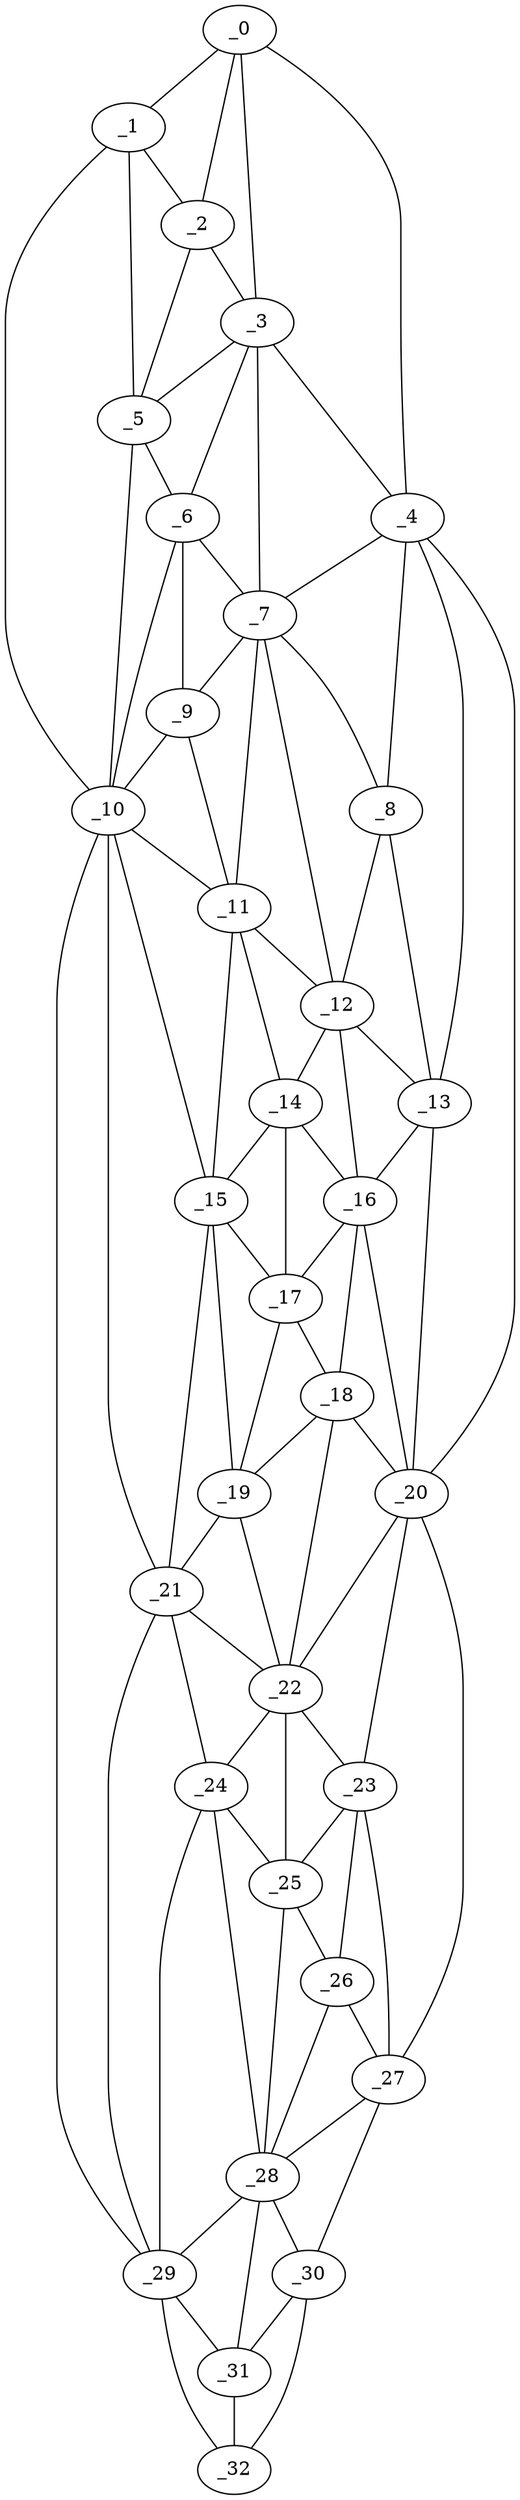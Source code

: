 graph "obj69__345.gxl" {
	_0	 [x=6,
		y=65];
	_1	 [x=13,
		y=84];
	_0 -- _1	 [valence=1];
	_2	 [x=16,
		y=77];
	_0 -- _2	 [valence=2];
	_3	 [x=20,
		y=75];
	_0 -- _3	 [valence=1];
	_4	 [x=25,
		y=57];
	_0 -- _4	 [valence=1];
	_1 -- _2	 [valence=1];
	_5	 [x=28,
		y=85];
	_1 -- _5	 [valence=2];
	_10	 [x=39,
		y=86];
	_1 -- _10	 [valence=1];
	_2 -- _3	 [valence=2];
	_2 -- _5	 [valence=1];
	_3 -- _4	 [valence=2];
	_3 -- _5	 [valence=2];
	_6	 [x=29,
		y=77];
	_3 -- _6	 [valence=1];
	_7	 [x=30,
		y=67];
	_3 -- _7	 [valence=2];
	_4 -- _7	 [valence=1];
	_8	 [x=31,
		y=58];
	_4 -- _8	 [valence=2];
	_13	 [x=48,
		y=52];
	_4 -- _13	 [valence=2];
	_20	 [x=65,
		y=45];
	_4 -- _20	 [valence=1];
	_5 -- _6	 [valence=2];
	_5 -- _10	 [valence=2];
	_6 -- _7	 [valence=1];
	_9	 [x=34,
		y=73];
	_6 -- _9	 [valence=1];
	_6 -- _10	 [valence=2];
	_7 -- _8	 [valence=2];
	_7 -- _9	 [valence=2];
	_11	 [x=41,
		y=73];
	_7 -- _11	 [valence=1];
	_12	 [x=42,
		y=59];
	_7 -- _12	 [valence=2];
	_8 -- _12	 [valence=1];
	_8 -- _13	 [valence=1];
	_9 -- _10	 [valence=2];
	_9 -- _11	 [valence=1];
	_10 -- _11	 [valence=1];
	_15	 [x=52,
		y=82];
	_10 -- _15	 [valence=2];
	_21	 [x=70,
		y=80];
	_10 -- _21	 [valence=2];
	_29	 [x=116,
		y=73];
	_10 -- _29	 [valence=1];
	_11 -- _12	 [valence=2];
	_14	 [x=48,
		y=73];
	_11 -- _14	 [valence=1];
	_11 -- _15	 [valence=2];
	_12 -- _13	 [valence=2];
	_12 -- _14	 [valence=2];
	_16	 [x=53,
		y=63];
	_12 -- _16	 [valence=1];
	_13 -- _16	 [valence=2];
	_13 -- _20	 [valence=2];
	_14 -- _15	 [valence=1];
	_14 -- _16	 [valence=1];
	_17	 [x=59,
		y=71];
	_14 -- _17	 [valence=2];
	_15 -- _17	 [valence=1];
	_19	 [x=62,
		y=76];
	_15 -- _19	 [valence=2];
	_15 -- _21	 [valence=2];
	_16 -- _17	 [valence=2];
	_18	 [x=60,
		y=66];
	_16 -- _18	 [valence=2];
	_16 -- _20	 [valence=2];
	_17 -- _18	 [valence=2];
	_17 -- _19	 [valence=2];
	_18 -- _19	 [valence=1];
	_18 -- _20	 [valence=2];
	_22	 [x=72,
		y=59];
	_18 -- _22	 [valence=2];
	_19 -- _21	 [valence=2];
	_19 -- _22	 [valence=2];
	_20 -- _22	 [valence=1];
	_23	 [x=87,
		y=46];
	_20 -- _23	 [valence=2];
	_27	 [x=113,
		y=42];
	_20 -- _27	 [valence=1];
	_21 -- _22	 [valence=2];
	_24	 [x=91,
		y=76];
	_21 -- _24	 [valence=2];
	_21 -- _29	 [valence=2];
	_22 -- _23	 [valence=2];
	_22 -- _24	 [valence=2];
	_25	 [x=94,
		y=58];
	_22 -- _25	 [valence=2];
	_23 -- _25	 [valence=2];
	_26	 [x=101,
		y=45];
	_23 -- _26	 [valence=2];
	_23 -- _27	 [valence=1];
	_24 -- _25	 [valence=1];
	_28	 [x=113,
		y=63];
	_24 -- _28	 [valence=2];
	_24 -- _29	 [valence=2];
	_25 -- _26	 [valence=2];
	_25 -- _28	 [valence=2];
	_26 -- _27	 [valence=1];
	_26 -- _28	 [valence=1];
	_27 -- _28	 [valence=2];
	_30	 [x=125,
		y=55];
	_27 -- _30	 [valence=1];
	_28 -- _29	 [valence=1];
	_28 -- _30	 [valence=1];
	_31	 [x=125,
		y=63];
	_28 -- _31	 [valence=2];
	_29 -- _31	 [valence=2];
	_32	 [x=126,
		y=70];
	_29 -- _32	 [valence=1];
	_30 -- _31	 [valence=2];
	_30 -- _32	 [valence=1];
	_31 -- _32	 [valence=2];
}
